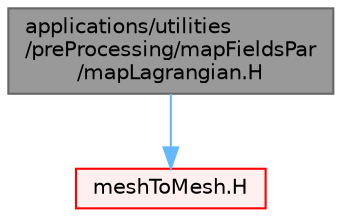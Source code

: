 digraph "applications/utilities/preProcessing/mapFieldsPar/mapLagrangian.H"
{
 // LATEX_PDF_SIZE
  bgcolor="transparent";
  edge [fontname=Helvetica,fontsize=10,labelfontname=Helvetica,labelfontsize=10];
  node [fontname=Helvetica,fontsize=10,shape=box,height=0.2,width=0.4];
  Node1 [id="Node000001",label="applications/utilities\l/preProcessing/mapFieldsPar\l/mapLagrangian.H",height=0.2,width=0.4,color="gray40", fillcolor="grey60", style="filled", fontcolor="black",tooltip="Maps lagrangian positions and fields."];
  Node1 -> Node2 [id="edge1_Node000001_Node000002",color="steelblue1",style="solid",tooltip=" "];
  Node2 [id="Node000002",label="meshToMesh.H",height=0.2,width=0.4,color="red", fillcolor="#FFF0F0", style="filled",URL="$meshToMesh_8H.html",tooltip=" "];
}
